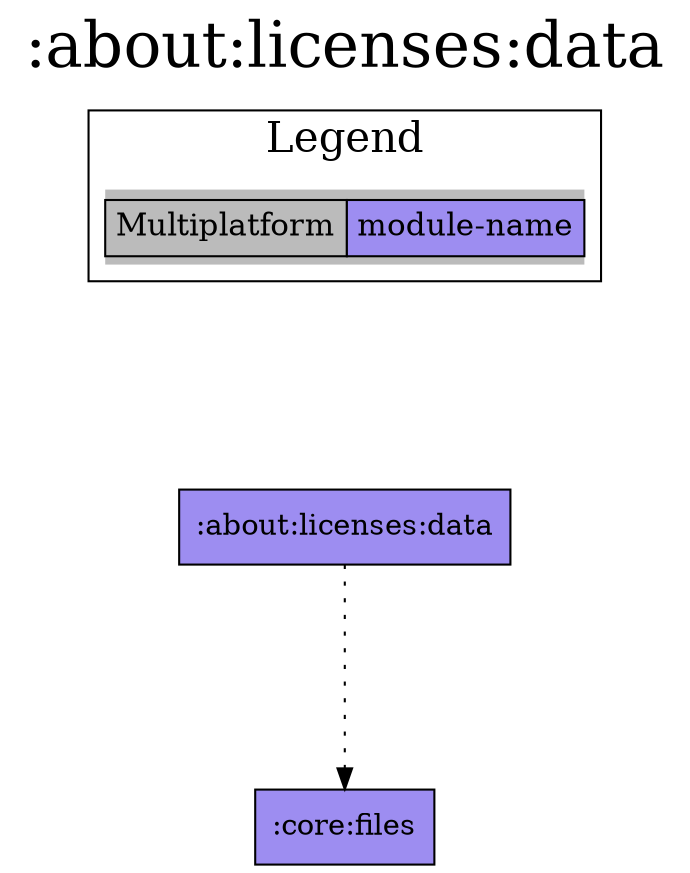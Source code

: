 digraph {
edge ["dir"="forward"]
graph ["dpi"="100","label"=":about:licenses:data","labelloc"="t","fontsize"="30","ranksep"="1.5","rankdir"="TB"]
node ["style"="filled"]
":about:licenses:data" ["fillcolor"="#9D8DF1","shape"="box"]
":core:files" ["fillcolor"="#9D8DF1","shape"="box"]
{
edge ["dir"="none"]
graph ["rank"="same"]
}
":about:licenses:data" -> ":core:files" ["style"="dotted"]
subgraph "cluster_legend" {
edge ["dir"="none"]
graph ["label"="Legend","fontsize"="20"]
"Legend" ["style"="filled","fillcolor"="#bbbbbb","shape"="none","margin"="0","fontsize"="15","label"=<
<TABLE BORDER="0" CELLBORDER="1" CELLSPACING="0" CELLPADDING="4">
<TR><TD>Multiplatform</TD><TD BGCOLOR="#9D8DF1">module-name</TD></TR>
</TABLE>
>]
} -> ":about:licenses:data" ["style"="invis"]
}
